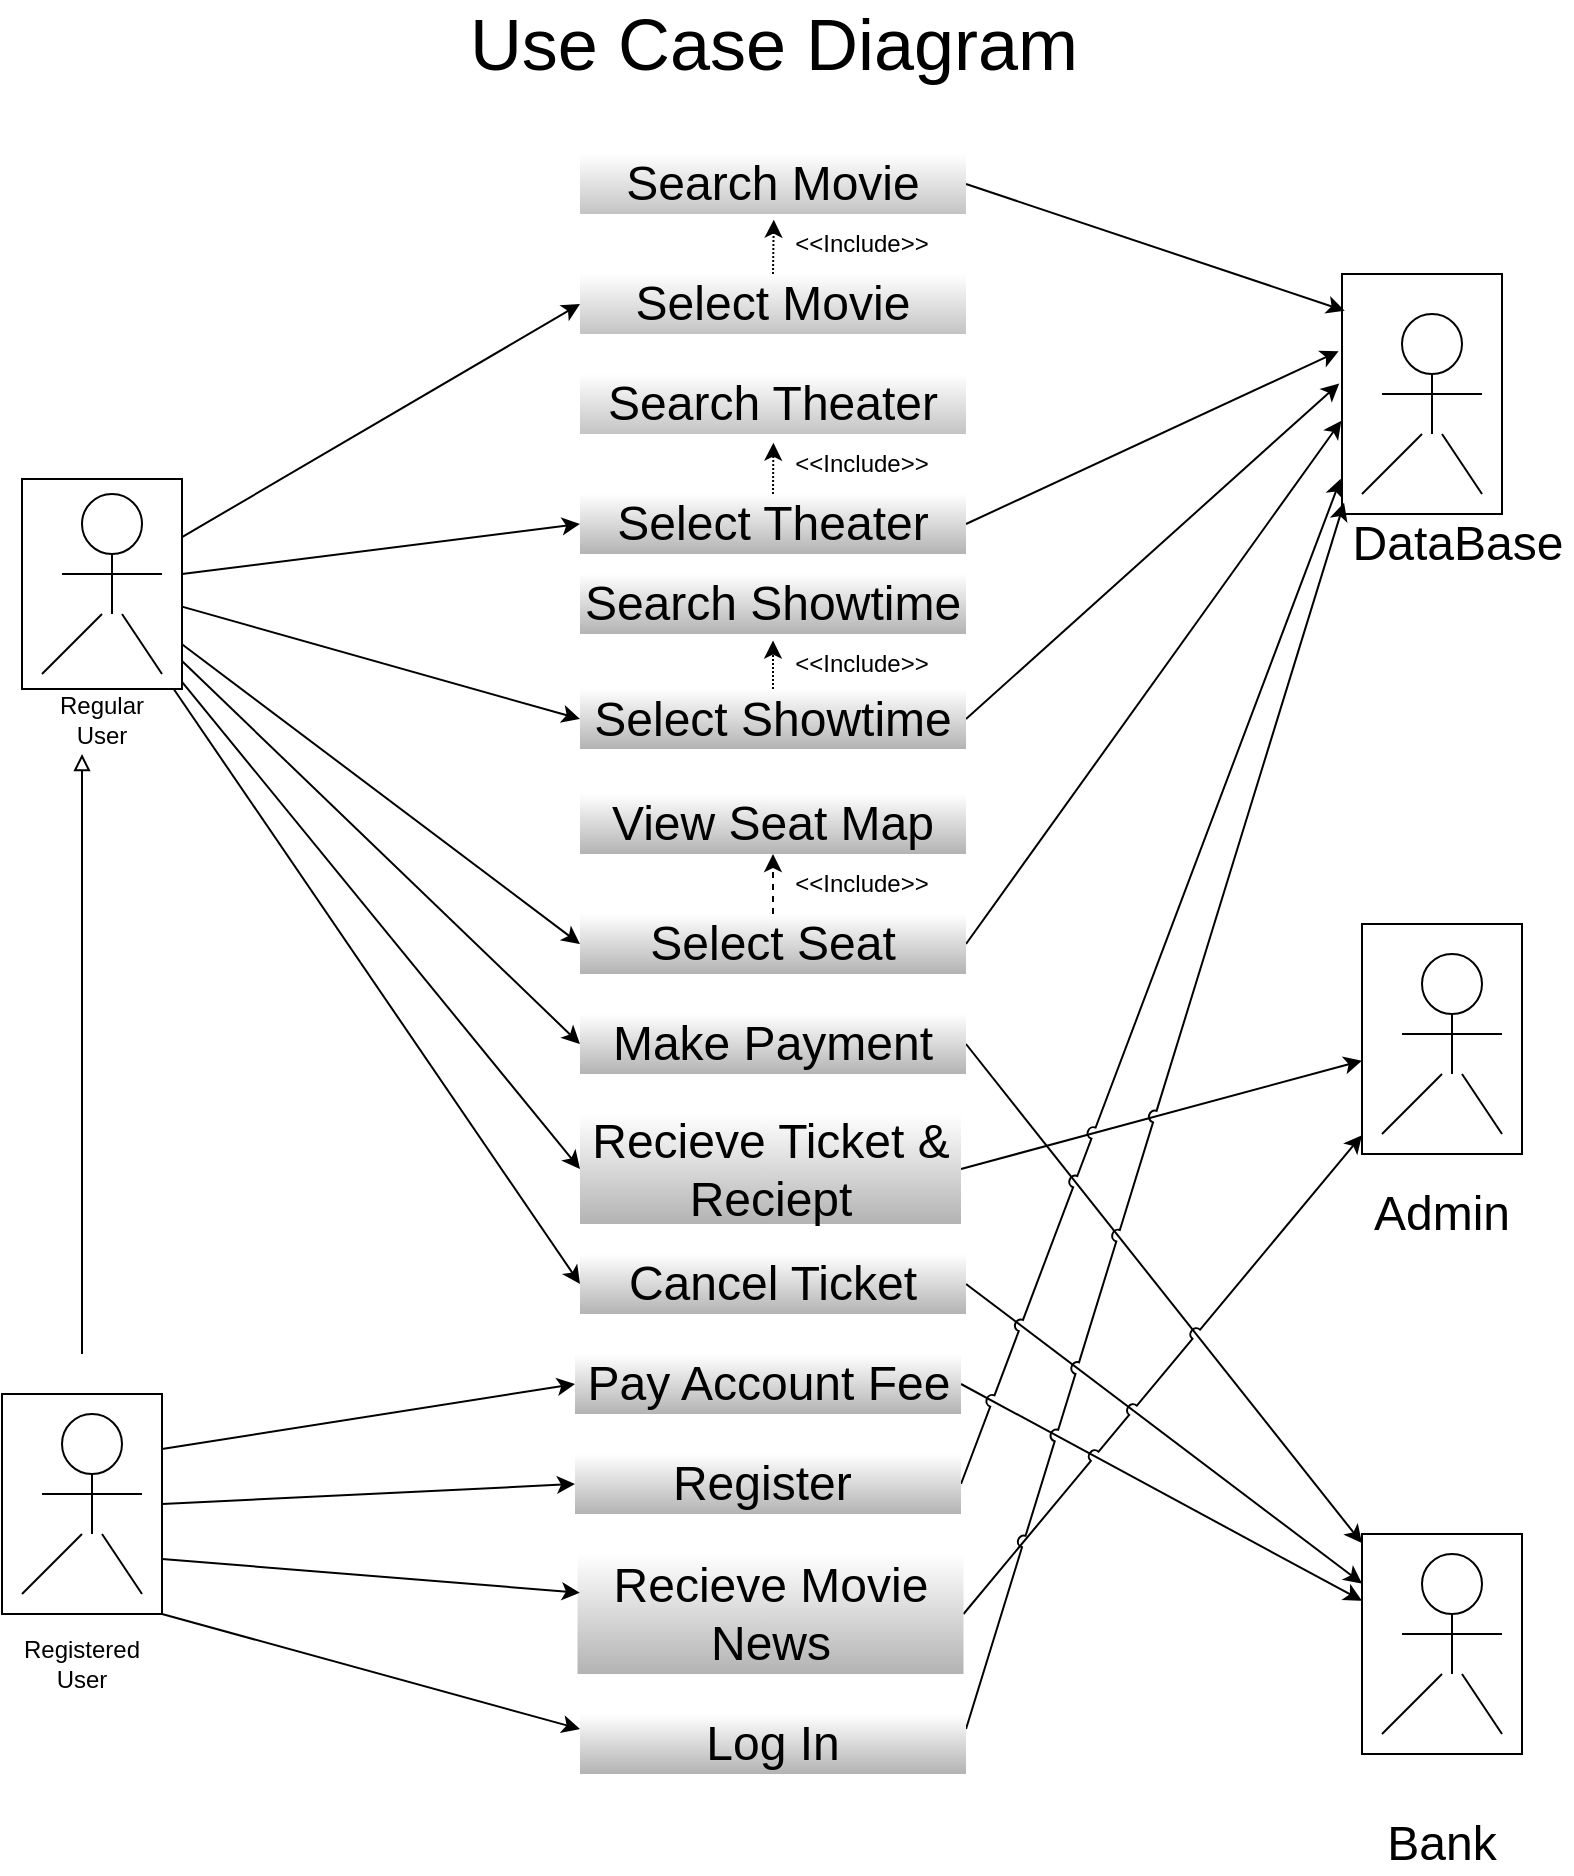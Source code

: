 <mxfile version="20.6.0" type="device"><diagram id="pSgSAYYfgiiNhUlp6ah_" name="Page-1"><mxGraphModel dx="1422" dy="793" grid="1" gridSize="10" guides="1" tooltips="1" connect="1" arrows="1" fold="1" page="1" pageScale="1" pageWidth="850" pageHeight="1100" math="0" shadow="0"><root><mxCell id="0"/><mxCell id="1" parent="0"/><mxCell id="L_QK8HWkHgsmZKif62E2-57" style="rounded=0;orthogonalLoop=1;jettySize=auto;html=1;fontSize=24;entryX=0;entryY=0.5;entryDx=0;entryDy=0;" parent="1" source="L_QK8HWkHgsmZKif62E2-56" target="fgYHd4FItST2tBC1ayND-1" edge="1"><mxGeometry relative="1" as="geometry"><mxPoint x="80" y="360" as="sourcePoint"/></mxGeometry></mxCell><mxCell id="L_QK8HWkHgsmZKif62E2-58" style="edgeStyle=none;rounded=0;orthogonalLoop=1;jettySize=auto;html=1;fontSize=24;entryX=0;entryY=0.5;entryDx=0;entryDy=0;" parent="1" source="L_QK8HWkHgsmZKif62E2-56" target="L_QK8HWkHgsmZKif62E2-23" edge="1"><mxGeometry relative="1" as="geometry"><mxPoint x="320" y="310" as="targetPoint"/></mxGeometry></mxCell><mxCell id="L_QK8HWkHgsmZKif62E2-59" style="edgeStyle=none;rounded=0;orthogonalLoop=1;jettySize=auto;html=1;fontSize=24;entryX=0;entryY=0.5;entryDx=0;entryDy=0;" parent="1" source="L_QK8HWkHgsmZKif62E2-56" target="L_QK8HWkHgsmZKif62E2-24" edge="1"><mxGeometry relative="1" as="geometry"/></mxCell><mxCell id="L_QK8HWkHgsmZKif62E2-60" style="edgeStyle=none;rounded=0;orthogonalLoop=1;jettySize=auto;html=1;fontSize=24;entryX=0;entryY=0.5;entryDx=0;entryDy=0;" parent="1" source="L_QK8HWkHgsmZKif62E2-56" target="L_QK8HWkHgsmZKif62E2-26" edge="1"><mxGeometry relative="1" as="geometry"/></mxCell><mxCell id="L_QK8HWkHgsmZKif62E2-61" style="edgeStyle=none;rounded=0;orthogonalLoop=1;jettySize=auto;html=1;fontSize=24;entryX=0;entryY=0.5;entryDx=0;entryDy=0;" parent="1" source="L_QK8HWkHgsmZKif62E2-56" target="L_QK8HWkHgsmZKif62E2-27" edge="1"><mxGeometry relative="1" as="geometry"/></mxCell><mxCell id="L_QK8HWkHgsmZKif62E2-62" style="edgeStyle=none;rounded=0;orthogonalLoop=1;jettySize=auto;html=1;fontSize=24;entryX=0;entryY=0.5;entryDx=0;entryDy=0;" parent="1" source="L_QK8HWkHgsmZKif62E2-56" target="L_QK8HWkHgsmZKif62E2-28" edge="1"><mxGeometry relative="1" as="geometry"/></mxCell><mxCell id="L_QK8HWkHgsmZKif62E2-63" style="edgeStyle=none;rounded=0;orthogonalLoop=1;jettySize=auto;html=1;fontSize=24;entryX=0;entryY=0.5;entryDx=0;entryDy=0;" parent="1" source="L_QK8HWkHgsmZKif62E2-56" target="L_QK8HWkHgsmZKif62E2-29" edge="1"><mxGeometry relative="1" as="geometry"/></mxCell><mxCell id="L_QK8HWkHgsmZKif62E2-6" value="" style="group" parent="1" vertex="1" connectable="0"><mxGeometry x="50" y="770" width="60" height="90" as="geometry"/></mxCell><mxCell id="L_QK8HWkHgsmZKif62E2-1" value="" style="ellipse;whiteSpace=wrap;html=1;" parent="L_QK8HWkHgsmZKif62E2-6" vertex="1"><mxGeometry x="20" width="30" height="30" as="geometry"/></mxCell><mxCell id="L_QK8HWkHgsmZKif62E2-2" value="" style="endArrow=none;html=1;rounded=0;entryX=0.5;entryY=1;entryDx=0;entryDy=0;" parent="L_QK8HWkHgsmZKif62E2-6" target="L_QK8HWkHgsmZKif62E2-1" edge="1"><mxGeometry width="50" height="50" relative="1" as="geometry"><mxPoint x="35" y="60" as="sourcePoint"/><mxPoint x="50" y="30" as="targetPoint"/></mxGeometry></mxCell><mxCell id="L_QK8HWkHgsmZKif62E2-3" value="" style="endArrow=none;html=1;rounded=0;" parent="L_QK8HWkHgsmZKif62E2-6" edge="1"><mxGeometry width="50" height="50" relative="1" as="geometry"><mxPoint x="10" y="40" as="sourcePoint"/><mxPoint x="60" y="40" as="targetPoint"/></mxGeometry></mxCell><mxCell id="L_QK8HWkHgsmZKif62E2-4" value="" style="endArrow=none;html=1;rounded=0;" parent="L_QK8HWkHgsmZKif62E2-6" edge="1"><mxGeometry width="50" height="50" relative="1" as="geometry"><mxPoint y="90" as="sourcePoint"/><mxPoint x="30" y="60" as="targetPoint"/></mxGeometry></mxCell><mxCell id="L_QK8HWkHgsmZKif62E2-5" value="" style="endArrow=none;html=1;rounded=0;" parent="L_QK8HWkHgsmZKif62E2-6" edge="1"><mxGeometry width="50" height="50" relative="1" as="geometry"><mxPoint x="60" y="90" as="sourcePoint"/><mxPoint x="40" y="60" as="targetPoint"/></mxGeometry></mxCell><mxCell id="L_QK8HWkHgsmZKif62E2-13" value="" style="group" parent="1" vertex="1" connectable="0"><mxGeometry x="730" y="840" width="95" height="100" as="geometry"/></mxCell><mxCell id="L_QK8HWkHgsmZKif62E2-14" value="" style="ellipse;whiteSpace=wrap;html=1;" parent="L_QK8HWkHgsmZKif62E2-13" vertex="1"><mxGeometry x="20" width="30" height="30" as="geometry"/></mxCell><mxCell id="L_QK8HWkHgsmZKif62E2-15" value="" style="endArrow=none;html=1;rounded=0;entryX=0.5;entryY=1;entryDx=0;entryDy=0;" parent="L_QK8HWkHgsmZKif62E2-13" target="L_QK8HWkHgsmZKif62E2-14" edge="1"><mxGeometry width="50" height="50" relative="1" as="geometry"><mxPoint x="35" y="60" as="sourcePoint"/><mxPoint x="50" y="30" as="targetPoint"/></mxGeometry></mxCell><mxCell id="L_QK8HWkHgsmZKif62E2-16" value="" style="endArrow=none;html=1;rounded=0;" parent="L_QK8HWkHgsmZKif62E2-13" edge="1"><mxGeometry width="50" height="50" relative="1" as="geometry"><mxPoint x="10" y="40" as="sourcePoint"/><mxPoint x="60" y="40" as="targetPoint"/></mxGeometry></mxCell><mxCell id="L_QK8HWkHgsmZKif62E2-17" value="" style="endArrow=none;html=1;rounded=0;" parent="L_QK8HWkHgsmZKif62E2-13" edge="1"><mxGeometry width="50" height="50" relative="1" as="geometry"><mxPoint y="90" as="sourcePoint"/><mxPoint x="30" y="60" as="targetPoint"/></mxGeometry></mxCell><mxCell id="L_QK8HWkHgsmZKif62E2-18" value="" style="endArrow=none;html=1;rounded=0;" parent="L_QK8HWkHgsmZKif62E2-13" edge="1"><mxGeometry width="50" height="50" relative="1" as="geometry"><mxPoint x="60" y="90" as="sourcePoint"/><mxPoint x="40" y="60" as="targetPoint"/></mxGeometry></mxCell><mxCell id="L_QK8HWkHgsmZKif62E2-92" value="" style="rounded=0;whiteSpace=wrap;html=1;fontSize=12;fillColor=none;gradientColor=#B3B3B3;" parent="L_QK8HWkHgsmZKif62E2-13" vertex="1"><mxGeometry x="-10" y="-10" width="80" height="110" as="geometry"/></mxCell><mxCell id="L_QK8HWkHgsmZKif62E2-19" value="Regular User" style="text;html=1;strokeColor=none;fillColor=none;align=center;verticalAlign=middle;whiteSpace=wrap;rounded=0;" parent="1" vertex="1"><mxGeometry x="60" y="407.5" width="60" height="30" as="geometry"/></mxCell><mxCell id="L_QK8HWkHgsmZKif62E2-20" value="Registered User" style="text;html=1;strokeColor=none;fillColor=none;align=center;verticalAlign=middle;whiteSpace=wrap;rounded=0;" parent="1" vertex="1"><mxGeometry x="50" y="880" width="60" height="30" as="geometry"/></mxCell><mxCell id="L_QK8HWkHgsmZKif62E2-21" value="" style="endArrow=block;html=1;rounded=0;endFill=0;" parent="1" edge="1"><mxGeometry width="50" height="50" relative="1" as="geometry"><mxPoint x="80" y="740" as="sourcePoint"/><mxPoint x="80" y="440" as="targetPoint"/></mxGeometry></mxCell><mxCell id="L_QK8HWkHgsmZKif62E2-86" style="edgeStyle=none;rounded=0;orthogonalLoop=1;jettySize=auto;html=1;exitX=1;exitY=0.5;exitDx=0;exitDy=0;fontSize=12;entryX=0.017;entryY=0.153;entryDx=0;entryDy=0;entryPerimeter=0;" parent="1" source="L_QK8HWkHgsmZKif62E2-22" target="L_QK8HWkHgsmZKif62E2-79" edge="1"><mxGeometry relative="1" as="geometry"/></mxCell><mxCell id="L_QK8HWkHgsmZKif62E2-22" value="&lt;font style=&quot;font-size: 24px;&quot;&gt;Search Movie&lt;/font&gt;" style="text;html=1;strokeColor=none;fillColor=default;align=center;verticalAlign=middle;whiteSpace=wrap;rounded=0;gradientColor=#C4C4C4;" parent="1" vertex="1"><mxGeometry x="329" y="140" width="193" height="30" as="geometry"/></mxCell><mxCell id="L_QK8HWkHgsmZKif62E2-87" style="edgeStyle=none;rounded=0;orthogonalLoop=1;jettySize=auto;html=1;exitX=1;exitY=0.5;exitDx=0;exitDy=0;fontSize=12;entryX=-0.021;entryY=0.322;entryDx=0;entryDy=0;entryPerimeter=0;" parent="1" source="L_QK8HWkHgsmZKif62E2-23" target="L_QK8HWkHgsmZKif62E2-79" edge="1"><mxGeometry relative="1" as="geometry"/></mxCell><mxCell id="fgYHd4FItST2tBC1ayND-6" style="edgeStyle=orthogonalEdgeStyle;rounded=0;orthogonalLoop=1;jettySize=auto;html=1;exitX=0.5;exitY=0;exitDx=0;exitDy=0;entryX=0.501;entryY=1.145;entryDx=0;entryDy=0;entryPerimeter=0;dashed=1;dashPattern=1 1;" edge="1" parent="1" source="L_QK8HWkHgsmZKif62E2-23" target="fgYHd4FItST2tBC1ayND-5"><mxGeometry relative="1" as="geometry"/></mxCell><mxCell id="L_QK8HWkHgsmZKif62E2-23" value="&lt;font style=&quot;font-size: 24px;&quot;&gt;Select Theater&lt;/font&gt;" style="text;html=1;strokeColor=none;fillColor=default;align=center;verticalAlign=middle;whiteSpace=wrap;rounded=0;gradientColor=#B3B3B3;" parent="1" vertex="1"><mxGeometry x="329" y="310" width="193" height="30" as="geometry"/></mxCell><mxCell id="L_QK8HWkHgsmZKif62E2-89" style="edgeStyle=none;rounded=0;orthogonalLoop=1;jettySize=auto;html=1;exitX=1;exitY=0.5;exitDx=0;exitDy=0;fontSize=12;entryX=-0.017;entryY=0.456;entryDx=0;entryDy=0;entryPerimeter=0;" parent="1" source="L_QK8HWkHgsmZKif62E2-24" target="L_QK8HWkHgsmZKif62E2-79" edge="1"><mxGeometry relative="1" as="geometry"/></mxCell><mxCell id="fgYHd4FItST2tBC1ayND-9" style="edgeStyle=orthogonalEdgeStyle;rounded=0;orthogonalLoop=1;jettySize=auto;html=1;exitX=0.5;exitY=0;exitDx=0;exitDy=0;entryX=0.5;entryY=1.109;entryDx=0;entryDy=0;entryPerimeter=0;dashed=1;dashPattern=1 1;" edge="1" parent="1" source="L_QK8HWkHgsmZKif62E2-24" target="fgYHd4FItST2tBC1ayND-8"><mxGeometry relative="1" as="geometry"/></mxCell><mxCell id="L_QK8HWkHgsmZKif62E2-24" value="&lt;font style=&quot;font-size: 24px;&quot;&gt;Select Showtime&lt;/font&gt;" style="text;html=1;strokeColor=none;fillColor=default;align=center;verticalAlign=middle;whiteSpace=wrap;rounded=0;gradientColor=#B3B3B3;" parent="1" vertex="1"><mxGeometry x="329" y="407.5" width="193" height="30" as="geometry"/></mxCell><mxCell id="L_QK8HWkHgsmZKif62E2-25" value="&lt;font style=&quot;font-size: 24px;&quot;&gt;View Seat Map&lt;/font&gt;" style="text;html=1;strokeColor=none;fillColor=default;align=center;verticalAlign=middle;whiteSpace=wrap;rounded=0;gradientColor=#B3B3B3;" parent="1" vertex="1"><mxGeometry x="329" y="460" width="193" height="30" as="geometry"/></mxCell><mxCell id="L_QK8HWkHgsmZKif62E2-65" style="edgeStyle=none;rounded=0;orthogonalLoop=1;jettySize=auto;html=1;exitX=0.5;exitY=0;exitDx=0;exitDy=0;fontSize=24;dashed=1;" parent="1" source="L_QK8HWkHgsmZKif62E2-26" target="L_QK8HWkHgsmZKif62E2-25" edge="1"><mxGeometry relative="1" as="geometry"/></mxCell><mxCell id="L_QK8HWkHgsmZKif62E2-90" style="edgeStyle=none;rounded=0;orthogonalLoop=1;jettySize=auto;html=1;exitX=1;exitY=0.5;exitDx=0;exitDy=0;fontSize=12;entryX=-0.004;entryY=0.611;entryDx=0;entryDy=0;entryPerimeter=0;" parent="1" source="L_QK8HWkHgsmZKif62E2-26" target="L_QK8HWkHgsmZKif62E2-79" edge="1"><mxGeometry relative="1" as="geometry"/></mxCell><mxCell id="L_QK8HWkHgsmZKif62E2-26" value="&lt;font style=&quot;font-size: 24px;&quot;&gt;Select Seat&lt;/font&gt;" style="text;html=1;strokeColor=none;fillColor=default;align=center;verticalAlign=middle;whiteSpace=wrap;rounded=0;gradientColor=#B3B3B3;" parent="1" vertex="1"><mxGeometry x="329" y="520" width="193" height="30" as="geometry"/></mxCell><mxCell id="L_QK8HWkHgsmZKif62E2-93" style="edgeStyle=none;rounded=0;orthogonalLoop=1;jettySize=auto;html=1;exitX=1;exitY=0.5;exitDx=0;exitDy=0;fontSize=12;jumpStyle=arc;" parent="1" source="L_QK8HWkHgsmZKif62E2-27" target="L_QK8HWkHgsmZKif62E2-92" edge="1"><mxGeometry relative="1" as="geometry"/></mxCell><mxCell id="L_QK8HWkHgsmZKif62E2-27" value="&lt;font style=&quot;font-size: 24px;&quot;&gt;Make Payment&lt;/font&gt;" style="text;html=1;strokeColor=none;fillColor=default;align=center;verticalAlign=middle;whiteSpace=wrap;rounded=0;gradientColor=#B3B3B3;" parent="1" vertex="1"><mxGeometry x="329" y="570" width="193" height="30" as="geometry"/></mxCell><mxCell id="L_QK8HWkHgsmZKif62E2-94" style="edgeStyle=none;rounded=0;orthogonalLoop=1;jettySize=auto;html=1;exitX=1;exitY=0.5;exitDx=0;exitDy=0;fontSize=12;" parent="1" source="L_QK8HWkHgsmZKif62E2-28" target="L_QK8HWkHgsmZKif62E2-91" edge="1"><mxGeometry relative="1" as="geometry"/></mxCell><mxCell id="L_QK8HWkHgsmZKif62E2-28" value="&lt;font style=&quot;font-size: 24px;&quot;&gt;Recieve Ticket &amp;amp; Reciept&lt;/font&gt;" style="text;html=1;strokeColor=none;fillColor=default;align=center;verticalAlign=middle;whiteSpace=wrap;rounded=0;gradientColor=#B3B3B3;" parent="1" vertex="1"><mxGeometry x="329" y="620" width="190.5" height="55" as="geometry"/></mxCell><mxCell id="L_QK8HWkHgsmZKif62E2-96" style="edgeStyle=none;rounded=0;orthogonalLoop=1;jettySize=auto;html=1;exitX=1;exitY=0.5;exitDx=0;exitDy=0;fontSize=12;jumpStyle=arc;" parent="1" source="L_QK8HWkHgsmZKif62E2-29" target="L_QK8HWkHgsmZKif62E2-92" edge="1"><mxGeometry relative="1" as="geometry"/></mxCell><mxCell id="L_QK8HWkHgsmZKif62E2-29" value="&lt;font style=&quot;font-size: 24px;&quot;&gt;Cancel Ticket&lt;/font&gt;" style="text;html=1;strokeColor=none;fillColor=default;align=center;verticalAlign=middle;whiteSpace=wrap;rounded=0;gradientColor=#B3B3B3;" parent="1" vertex="1"><mxGeometry x="329" y="690" width="193" height="30" as="geometry"/></mxCell><mxCell id="L_QK8HWkHgsmZKif62E2-97" style="edgeStyle=none;rounded=0;orthogonalLoop=1;jettySize=auto;html=1;exitX=1;exitY=0.5;exitDx=0;exitDy=0;fontSize=12;jumpStyle=arc;" parent="1" source="L_QK8HWkHgsmZKif62E2-30" target="L_QK8HWkHgsmZKif62E2-92" edge="1"><mxGeometry relative="1" as="geometry"/></mxCell><mxCell id="L_QK8HWkHgsmZKif62E2-30" value="&lt;font style=&quot;font-size: 24px;&quot;&gt;Pay Account Fee&lt;/font&gt;" style="text;html=1;strokeColor=none;fillColor=default;align=center;verticalAlign=middle;whiteSpace=wrap;rounded=0;gradientColor=#B3B3B3;" parent="1" vertex="1"><mxGeometry x="326.5" y="740" width="193" height="30" as="geometry"/></mxCell><mxCell id="L_QK8HWkHgsmZKif62E2-98" style="edgeStyle=none;rounded=0;orthogonalLoop=1;jettySize=auto;html=1;exitX=1;exitY=0.5;exitDx=0;exitDy=0;fontSize=12;entryX=-0.008;entryY=0.853;entryDx=0;entryDy=0;entryPerimeter=0;jumpStyle=arc;" parent="1" source="L_QK8HWkHgsmZKif62E2-31" target="L_QK8HWkHgsmZKif62E2-79" edge="1"><mxGeometry relative="1" as="geometry"/></mxCell><mxCell id="L_QK8HWkHgsmZKif62E2-31" value="&lt;font style=&quot;font-size: 24px;&quot;&gt;Register&amp;nbsp;&lt;/font&gt;" style="text;html=1;strokeColor=none;fillColor=default;align=center;verticalAlign=middle;whiteSpace=wrap;rounded=0;gradientColor=#B3B3B3;" parent="1" vertex="1"><mxGeometry x="326.5" y="790" width="193" height="30" as="geometry"/></mxCell><mxCell id="L_QK8HWkHgsmZKif62E2-95" style="edgeStyle=none;rounded=0;orthogonalLoop=1;jettySize=auto;html=1;exitX=1;exitY=0.5;exitDx=0;exitDy=0;fontSize=12;jumpStyle=arc;" parent="1" source="L_QK8HWkHgsmZKif62E2-32" target="L_QK8HWkHgsmZKif62E2-91" edge="1"><mxGeometry relative="1" as="geometry"/></mxCell><mxCell id="L_QK8HWkHgsmZKif62E2-32" value="&lt;font style=&quot;font-size: 24px;&quot;&gt;Recieve Movie News&lt;/font&gt;" style="text;html=1;strokeColor=none;fillColor=default;align=center;verticalAlign=middle;whiteSpace=wrap;rounded=0;gradientColor=#B3B3B3;" parent="1" vertex="1"><mxGeometry x="327.75" y="840" width="193" height="60" as="geometry"/></mxCell><mxCell id="L_QK8HWkHgsmZKif62E2-99" style="edgeStyle=none;rounded=0;orthogonalLoop=1;jettySize=auto;html=1;exitX=1;exitY=0.25;exitDx=0;exitDy=0;fontSize=12;entryX=0.013;entryY=0.953;entryDx=0;entryDy=0;entryPerimeter=0;jumpStyle=arc;" parent="1" source="L_QK8HWkHgsmZKif62E2-33" target="L_QK8HWkHgsmZKif62E2-79" edge="1"><mxGeometry relative="1" as="geometry"/></mxCell><mxCell id="L_QK8HWkHgsmZKif62E2-33" value="&lt;font style=&quot;font-size: 24px;&quot;&gt;Log In&lt;/font&gt;" style="text;html=1;strokeColor=none;fillColor=default;align=center;verticalAlign=middle;whiteSpace=wrap;rounded=0;gradientColor=#B3B3B3;" parent="1" vertex="1"><mxGeometry x="329" y="920" width="193" height="30" as="geometry"/></mxCell><mxCell id="L_QK8HWkHgsmZKif62E2-34" value="" style="group;fillColor=#bac8d3;strokeColor=#23445d;" parent="1" vertex="1" connectable="0"><mxGeometry x="60" y="310" width="70" height="97.5" as="geometry"/></mxCell><mxCell id="L_QK8HWkHgsmZKif62E2-56" value="" style="rounded=0;whiteSpace=wrap;html=1;fontSize=24;" parent="L_QK8HWkHgsmZKif62E2-34" vertex="1"><mxGeometry x="-10" y="-7.5" width="80" height="105" as="geometry"/></mxCell><mxCell id="L_QK8HWkHgsmZKif62E2-35" value="" style="ellipse;whiteSpace=wrap;html=1;" parent="L_QK8HWkHgsmZKif62E2-34" vertex="1"><mxGeometry x="20" width="30" height="30" as="geometry"/></mxCell><mxCell id="L_QK8HWkHgsmZKif62E2-36" value="" style="endArrow=none;html=1;rounded=0;entryX=0.5;entryY=1;entryDx=0;entryDy=0;" parent="L_QK8HWkHgsmZKif62E2-34" target="L_QK8HWkHgsmZKif62E2-35" edge="1"><mxGeometry width="50" height="50" relative="1" as="geometry"><mxPoint x="35" y="60" as="sourcePoint"/><mxPoint x="50" y="30" as="targetPoint"/></mxGeometry></mxCell><mxCell id="L_QK8HWkHgsmZKif62E2-37" value="" style="endArrow=none;html=1;rounded=0;" parent="L_QK8HWkHgsmZKif62E2-34" edge="1"><mxGeometry width="50" height="50" relative="1" as="geometry"><mxPoint x="10" y="40" as="sourcePoint"/><mxPoint x="60" y="40" as="targetPoint"/></mxGeometry></mxCell><mxCell id="L_QK8HWkHgsmZKif62E2-38" value="" style="endArrow=none;html=1;rounded=0;" parent="L_QK8HWkHgsmZKif62E2-34" edge="1"><mxGeometry width="50" height="50" relative="1" as="geometry"><mxPoint y="90" as="sourcePoint"/><mxPoint x="30" y="60" as="targetPoint"/></mxGeometry></mxCell><mxCell id="L_QK8HWkHgsmZKif62E2-39" value="" style="endArrow=none;html=1;rounded=0;" parent="L_QK8HWkHgsmZKif62E2-34" edge="1"><mxGeometry width="50" height="50" relative="1" as="geometry"><mxPoint x="60" y="90" as="sourcePoint"/><mxPoint x="40" y="60" as="targetPoint"/></mxGeometry></mxCell><mxCell id="L_QK8HWkHgsmZKif62E2-40" value="" style="group" parent="1" vertex="1" connectable="0"><mxGeometry x="720" y="220" width="95" height="100" as="geometry"/></mxCell><mxCell id="L_QK8HWkHgsmZKif62E2-41" value="" style="ellipse;whiteSpace=wrap;html=1;" parent="L_QK8HWkHgsmZKif62E2-40" vertex="1"><mxGeometry x="20" width="30" height="30" as="geometry"/></mxCell><mxCell id="L_QK8HWkHgsmZKif62E2-42" value="" style="endArrow=none;html=1;rounded=0;entryX=0.5;entryY=1;entryDx=0;entryDy=0;" parent="L_QK8HWkHgsmZKif62E2-40" target="L_QK8HWkHgsmZKif62E2-41" edge="1"><mxGeometry width="50" height="50" relative="1" as="geometry"><mxPoint x="35" y="60" as="sourcePoint"/><mxPoint x="50" y="30" as="targetPoint"/></mxGeometry></mxCell><mxCell id="L_QK8HWkHgsmZKif62E2-43" value="" style="endArrow=none;html=1;rounded=0;" parent="L_QK8HWkHgsmZKif62E2-40" edge="1"><mxGeometry width="50" height="50" relative="1" as="geometry"><mxPoint x="10" y="40" as="sourcePoint"/><mxPoint x="60" y="40" as="targetPoint"/></mxGeometry></mxCell><mxCell id="L_QK8HWkHgsmZKif62E2-44" value="" style="endArrow=none;html=1;rounded=0;" parent="L_QK8HWkHgsmZKif62E2-40" edge="1"><mxGeometry width="50" height="50" relative="1" as="geometry"><mxPoint y="90" as="sourcePoint"/><mxPoint x="30" y="60" as="targetPoint"/></mxGeometry></mxCell><mxCell id="L_QK8HWkHgsmZKif62E2-45" value="" style="endArrow=none;html=1;rounded=0;" parent="L_QK8HWkHgsmZKif62E2-40" edge="1"><mxGeometry width="50" height="50" relative="1" as="geometry"><mxPoint x="60" y="90" as="sourcePoint"/><mxPoint x="40" y="60" as="targetPoint"/></mxGeometry></mxCell><mxCell id="L_QK8HWkHgsmZKif62E2-79" value="" style="rounded=0;whiteSpace=wrap;html=1;fontSize=12;fillColor=none;gradientColor=#B3B3B3;" parent="L_QK8HWkHgsmZKif62E2-40" vertex="1"><mxGeometry x="-10" y="-20" width="80" height="120" as="geometry"/></mxCell><mxCell id="L_QK8HWkHgsmZKif62E2-46" value="" style="group" parent="1" vertex="1" connectable="0"><mxGeometry x="730" y="540" width="95" height="100" as="geometry"/></mxCell><mxCell id="L_QK8HWkHgsmZKif62E2-47" value="" style="ellipse;whiteSpace=wrap;html=1;" parent="L_QK8HWkHgsmZKif62E2-46" vertex="1"><mxGeometry x="20" width="30" height="30" as="geometry"/></mxCell><mxCell id="L_QK8HWkHgsmZKif62E2-48" value="" style="endArrow=none;html=1;rounded=0;entryX=0.5;entryY=1;entryDx=0;entryDy=0;" parent="L_QK8HWkHgsmZKif62E2-46" target="L_QK8HWkHgsmZKif62E2-47" edge="1"><mxGeometry width="50" height="50" relative="1" as="geometry"><mxPoint x="35" y="60" as="sourcePoint"/><mxPoint x="50" y="30" as="targetPoint"/></mxGeometry></mxCell><mxCell id="L_QK8HWkHgsmZKif62E2-49" value="" style="endArrow=none;html=1;rounded=0;" parent="L_QK8HWkHgsmZKif62E2-46" edge="1"><mxGeometry width="50" height="50" relative="1" as="geometry"><mxPoint x="10" y="40" as="sourcePoint"/><mxPoint x="60" y="40" as="targetPoint"/></mxGeometry></mxCell><mxCell id="L_QK8HWkHgsmZKif62E2-50" value="" style="endArrow=none;html=1;rounded=0;" parent="L_QK8HWkHgsmZKif62E2-46" edge="1"><mxGeometry width="50" height="50" relative="1" as="geometry"><mxPoint y="90" as="sourcePoint"/><mxPoint x="30" y="60" as="targetPoint"/></mxGeometry></mxCell><mxCell id="L_QK8HWkHgsmZKif62E2-51" value="" style="endArrow=none;html=1;rounded=0;" parent="L_QK8HWkHgsmZKif62E2-46" edge="1"><mxGeometry width="50" height="50" relative="1" as="geometry"><mxPoint x="60" y="90" as="sourcePoint"/><mxPoint x="40" y="60" as="targetPoint"/></mxGeometry></mxCell><mxCell id="L_QK8HWkHgsmZKif62E2-91" value="" style="rounded=0;whiteSpace=wrap;html=1;fontSize=12;fillColor=none;gradientColor=#B3B3B3;" parent="L_QK8HWkHgsmZKif62E2-46" vertex="1"><mxGeometry x="-10" y="-15" width="80" height="115" as="geometry"/></mxCell><mxCell id="L_QK8HWkHgsmZKif62E2-52" value="DataBase" style="text;html=1;strokeColor=none;fillColor=none;align=center;verticalAlign=middle;whiteSpace=wrap;rounded=0;fontSize=24;" parent="1" vertex="1"><mxGeometry x="737.5" y="320" width="60" height="30" as="geometry"/></mxCell><mxCell id="L_QK8HWkHgsmZKif62E2-53" value="Admin" style="text;html=1;strokeColor=none;fillColor=none;align=center;verticalAlign=middle;whiteSpace=wrap;rounded=0;fontSize=24;" parent="1" vertex="1"><mxGeometry x="730" y="655" width="60" height="30" as="geometry"/></mxCell><mxCell id="L_QK8HWkHgsmZKif62E2-54" value="Bank" style="text;html=1;strokeColor=none;fillColor=none;align=center;verticalAlign=middle;whiteSpace=wrap;rounded=0;fontSize=24;" parent="1" vertex="1"><mxGeometry x="730" y="970" width="60" height="30" as="geometry"/></mxCell><mxCell id="L_QK8HWkHgsmZKif62E2-75" style="edgeStyle=none;rounded=0;orthogonalLoop=1;jettySize=auto;html=1;exitX=1;exitY=0.25;exitDx=0;exitDy=0;fontSize=12;entryX=0;entryY=0.5;entryDx=0;entryDy=0;" parent="1" source="L_QK8HWkHgsmZKif62E2-74" target="L_QK8HWkHgsmZKif62E2-30" edge="1"><mxGeometry relative="1" as="geometry"/></mxCell><mxCell id="L_QK8HWkHgsmZKif62E2-76" style="edgeStyle=none;rounded=0;orthogonalLoop=1;jettySize=auto;html=1;exitX=1;exitY=0.5;exitDx=0;exitDy=0;fontSize=12;entryX=0;entryY=0.5;entryDx=0;entryDy=0;" parent="1" source="L_QK8HWkHgsmZKif62E2-74" target="L_QK8HWkHgsmZKif62E2-31" edge="1"><mxGeometry relative="1" as="geometry"/></mxCell><mxCell id="L_QK8HWkHgsmZKif62E2-77" style="edgeStyle=none;rounded=0;orthogonalLoop=1;jettySize=auto;html=1;exitX=1;exitY=0.75;exitDx=0;exitDy=0;fontSize=12;entryX=0.006;entryY=0.323;entryDx=0;entryDy=0;entryPerimeter=0;" parent="1" source="L_QK8HWkHgsmZKif62E2-74" target="L_QK8HWkHgsmZKif62E2-32" edge="1"><mxGeometry relative="1" as="geometry"/></mxCell><mxCell id="L_QK8HWkHgsmZKif62E2-78" style="edgeStyle=none;rounded=0;orthogonalLoop=1;jettySize=auto;html=1;exitX=1;exitY=1;exitDx=0;exitDy=0;fontSize=12;entryX=0;entryY=0.25;entryDx=0;entryDy=0;" parent="1" source="L_QK8HWkHgsmZKif62E2-74" target="L_QK8HWkHgsmZKif62E2-33" edge="1"><mxGeometry relative="1" as="geometry"/></mxCell><mxCell id="L_QK8HWkHgsmZKif62E2-74" value="" style="rounded=0;whiteSpace=wrap;html=1;fontSize=12;fillColor=none;gradientColor=#B3B3B3;" parent="1" vertex="1"><mxGeometry x="40" y="760" width="80" height="110" as="geometry"/></mxCell><mxCell id="L_QK8HWkHgsmZKif62E2-115" value="Use Case Diagram" style="text;html=1;strokeColor=none;fillColor=none;align=center;verticalAlign=middle;whiteSpace=wrap;rounded=0;fontSize=36;" parent="1" vertex="1"><mxGeometry x="260.5" y="70" width="330" height="30" as="geometry"/></mxCell><mxCell id="fgYHd4FItST2tBC1ayND-2" style="edgeStyle=orthogonalEdgeStyle;rounded=0;orthogonalLoop=1;jettySize=auto;html=1;exitX=0.5;exitY=0;exitDx=0;exitDy=0;entryX=0.502;entryY=1.094;entryDx=0;entryDy=0;entryPerimeter=0;dashed=1;dashPattern=1 1;" edge="1" parent="1" source="fgYHd4FItST2tBC1ayND-1" target="L_QK8HWkHgsmZKif62E2-22"><mxGeometry relative="1" as="geometry"/></mxCell><mxCell id="fgYHd4FItST2tBC1ayND-1" value="&lt;font style=&quot;font-size: 24px;&quot;&gt;Select Movie&lt;/font&gt;" style="text;html=1;strokeColor=none;fillColor=default;align=center;verticalAlign=middle;whiteSpace=wrap;rounded=0;gradientColor=#C4C4C4;" vertex="1" parent="1"><mxGeometry x="329" y="200" width="193" height="30" as="geometry"/></mxCell><mxCell id="fgYHd4FItST2tBC1ayND-4" value="&amp;lt;&amp;lt;Include&amp;gt;&amp;gt;" style="text;html=1;strokeColor=none;fillColor=none;align=center;verticalAlign=middle;whiteSpace=wrap;rounded=0;fontSize=12;" vertex="1" parent="1"><mxGeometry x="440" y="170" width="60" height="30" as="geometry"/></mxCell><mxCell id="fgYHd4FItST2tBC1ayND-5" value="&lt;font style=&quot;font-size: 24px;&quot;&gt;Search Theater&lt;/font&gt;" style="text;html=1;strokeColor=none;fillColor=default;align=center;verticalAlign=middle;whiteSpace=wrap;rounded=0;gradientColor=#C4C4C4;" vertex="1" parent="1"><mxGeometry x="329" y="250" width="193" height="30" as="geometry"/></mxCell><mxCell id="fgYHd4FItST2tBC1ayND-8" value="&lt;font style=&quot;font-size: 24px;&quot;&gt;Search Showtime&lt;/font&gt;" style="text;html=1;strokeColor=none;fillColor=default;align=center;verticalAlign=middle;whiteSpace=wrap;rounded=0;gradientColor=#B3B3B3;" vertex="1" parent="1"><mxGeometry x="329" y="350" width="193" height="30" as="geometry"/></mxCell><mxCell id="fgYHd4FItST2tBC1ayND-11" value="&amp;lt;&amp;lt;Include&amp;gt;&amp;gt;" style="text;html=1;strokeColor=none;fillColor=none;align=center;verticalAlign=middle;whiteSpace=wrap;rounded=0;fontSize=12;" vertex="1" parent="1"><mxGeometry x="440" y="280" width="60" height="30" as="geometry"/></mxCell><mxCell id="fgYHd4FItST2tBC1ayND-12" value="&amp;lt;&amp;lt;Include&amp;gt;&amp;gt;" style="text;html=1;strokeColor=none;fillColor=none;align=center;verticalAlign=middle;whiteSpace=wrap;rounded=0;fontSize=12;" vertex="1" parent="1"><mxGeometry x="440" y="380" width="60" height="30" as="geometry"/></mxCell><mxCell id="fgYHd4FItST2tBC1ayND-13" value="&amp;lt;&amp;lt;Include&amp;gt;&amp;gt;" style="text;html=1;strokeColor=none;fillColor=none;align=center;verticalAlign=middle;whiteSpace=wrap;rounded=0;fontSize=12;" vertex="1" parent="1"><mxGeometry x="440" y="490" width="60" height="30" as="geometry"/></mxCell></root></mxGraphModel></diagram></mxfile>